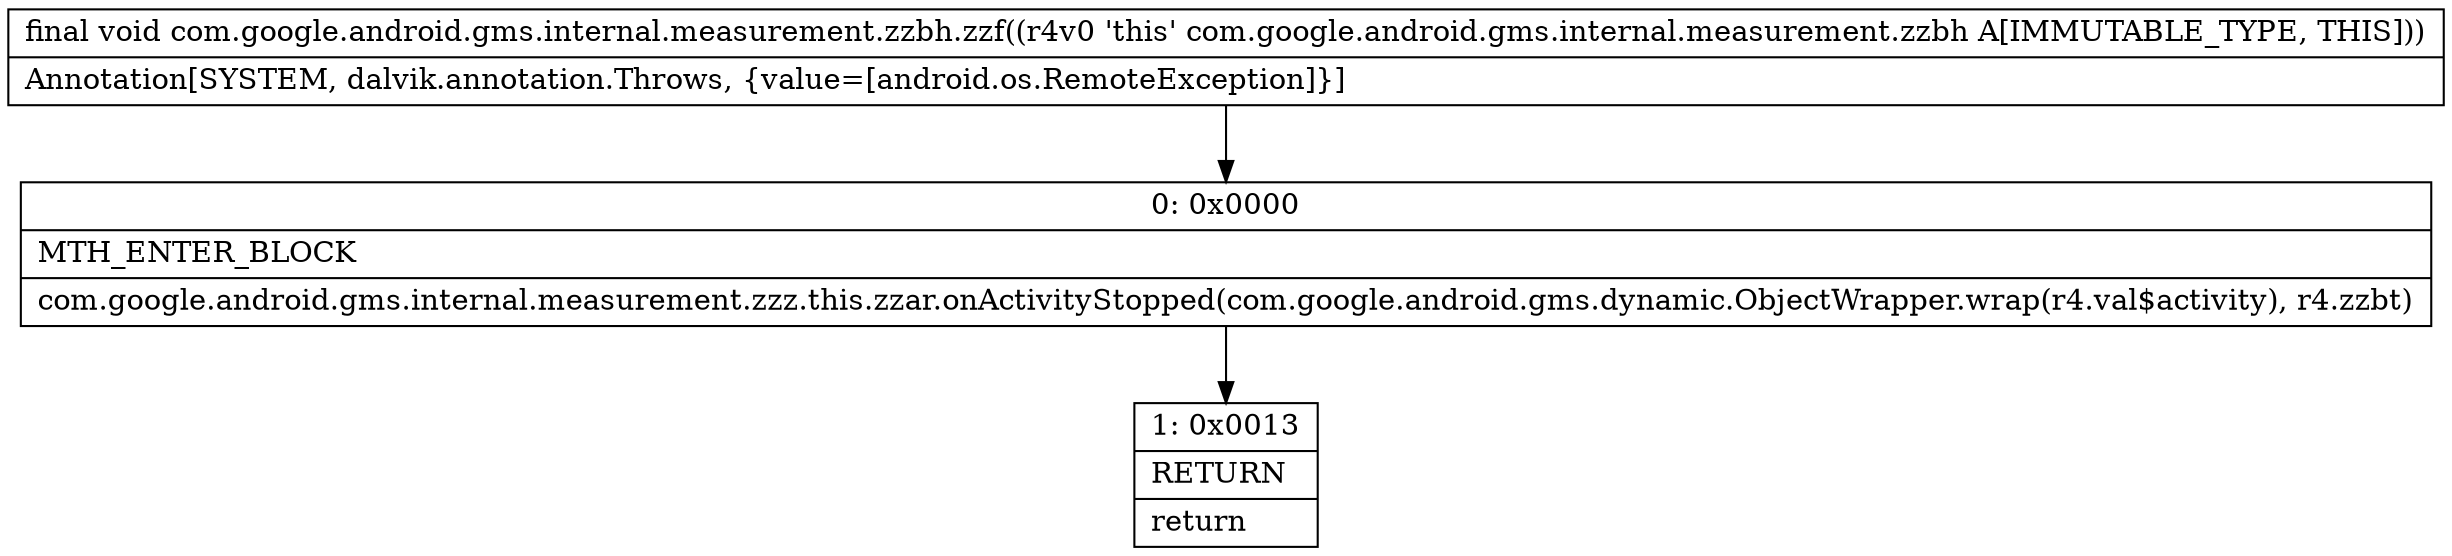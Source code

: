 digraph "CFG forcom.google.android.gms.internal.measurement.zzbh.zzf()V" {
Node_0 [shape=record,label="{0\:\ 0x0000|MTH_ENTER_BLOCK\l|com.google.android.gms.internal.measurement.zzz.this.zzar.onActivityStopped(com.google.android.gms.dynamic.ObjectWrapper.wrap(r4.val$activity), r4.zzbt)\l}"];
Node_1 [shape=record,label="{1\:\ 0x0013|RETURN\l|return\l}"];
MethodNode[shape=record,label="{final void com.google.android.gms.internal.measurement.zzbh.zzf((r4v0 'this' com.google.android.gms.internal.measurement.zzbh A[IMMUTABLE_TYPE, THIS]))  | Annotation[SYSTEM, dalvik.annotation.Throws, \{value=[android.os.RemoteException]\}]\l}"];
MethodNode -> Node_0;
Node_0 -> Node_1;
}

